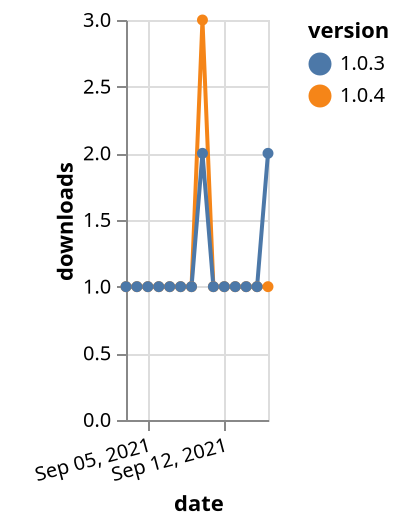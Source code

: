 {"$schema": "https://vega.github.io/schema/vega-lite/v5.json", "description": "A simple bar chart with embedded data.", "data": {"values": [{"date": "2021-09-03", "total": 130, "delta": 1, "version": "1.0.4"}, {"date": "2021-09-04", "total": 131, "delta": 1, "version": "1.0.4"}, {"date": "2021-09-05", "total": 132, "delta": 1, "version": "1.0.4"}, {"date": "2021-09-06", "total": 133, "delta": 1, "version": "1.0.4"}, {"date": "2021-09-07", "total": 134, "delta": 1, "version": "1.0.4"}, {"date": "2021-09-08", "total": 135, "delta": 1, "version": "1.0.4"}, {"date": "2021-09-09", "total": 136, "delta": 1, "version": "1.0.4"}, {"date": "2021-09-10", "total": 139, "delta": 3, "version": "1.0.4"}, {"date": "2021-09-11", "total": 140, "delta": 1, "version": "1.0.4"}, {"date": "2021-09-12", "total": 141, "delta": 1, "version": "1.0.4"}, {"date": "2021-09-13", "total": 142, "delta": 1, "version": "1.0.4"}, {"date": "2021-09-14", "total": 143, "delta": 1, "version": "1.0.4"}, {"date": "2021-09-15", "total": 144, "delta": 1, "version": "1.0.4"}, {"date": "2021-09-16", "total": 145, "delta": 1, "version": "1.0.4"}, {"date": "2021-09-03", "total": 148, "delta": 1, "version": "1.0.3"}, {"date": "2021-09-04", "total": 149, "delta": 1, "version": "1.0.3"}, {"date": "2021-09-05", "total": 150, "delta": 1, "version": "1.0.3"}, {"date": "2021-09-06", "total": 151, "delta": 1, "version": "1.0.3"}, {"date": "2021-09-07", "total": 152, "delta": 1, "version": "1.0.3"}, {"date": "2021-09-08", "total": 153, "delta": 1, "version": "1.0.3"}, {"date": "2021-09-09", "total": 154, "delta": 1, "version": "1.0.3"}, {"date": "2021-09-10", "total": 156, "delta": 2, "version": "1.0.3"}, {"date": "2021-09-11", "total": 157, "delta": 1, "version": "1.0.3"}, {"date": "2021-09-12", "total": 158, "delta": 1, "version": "1.0.3"}, {"date": "2021-09-13", "total": 159, "delta": 1, "version": "1.0.3"}, {"date": "2021-09-14", "total": 160, "delta": 1, "version": "1.0.3"}, {"date": "2021-09-15", "total": 161, "delta": 1, "version": "1.0.3"}, {"date": "2021-09-16", "total": 163, "delta": 2, "version": "1.0.3"}]}, "width": "container", "mark": {"type": "line", "point": {"filled": true}}, "encoding": {"x": {"field": "date", "type": "temporal", "timeUnit": "yearmonthdate", "title": "date", "axis": {"labelAngle": -15}}, "y": {"field": "delta", "type": "quantitative", "title": "downloads"}, "color": {"field": "version", "type": "nominal"}, "tooltip": {"field": "delta"}}}